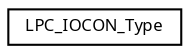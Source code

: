 digraph "Graphical Class Hierarchy"
{
  edge [fontname="Sans",fontsize="8",labelfontname="Sans",labelfontsize="8"];
  node [fontname="Sans",fontsize="8",shape=record];
  rankdir="LR";
  Node1 [label="LPC_IOCON_Type",height=0.2,width=0.4,color="black", fillcolor="white", style="filled",URL="$struct_l_p_c___i_o_c_o_n___type.html",tooltip="Product name title=UM10462 Chapter title=LPC11U1x I/O configuration Modification date=3/16/2011 Major..."];
}
